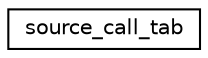 digraph "Graphical Class Hierarchy"
{
 // LATEX_PDF_SIZE
  edge [fontname="Helvetica",fontsize="10",labelfontname="Helvetica",labelfontsize="10"];
  node [fontname="Helvetica",fontsize="10",shape=record];
  rankdir="LR";
  Node0 [label="source_call_tab",height=0.2,width=0.4,color="black", fillcolor="white", style="filled",URL="$structsource__call__tab.html",tooltip="A virtual method table struct."];
}
